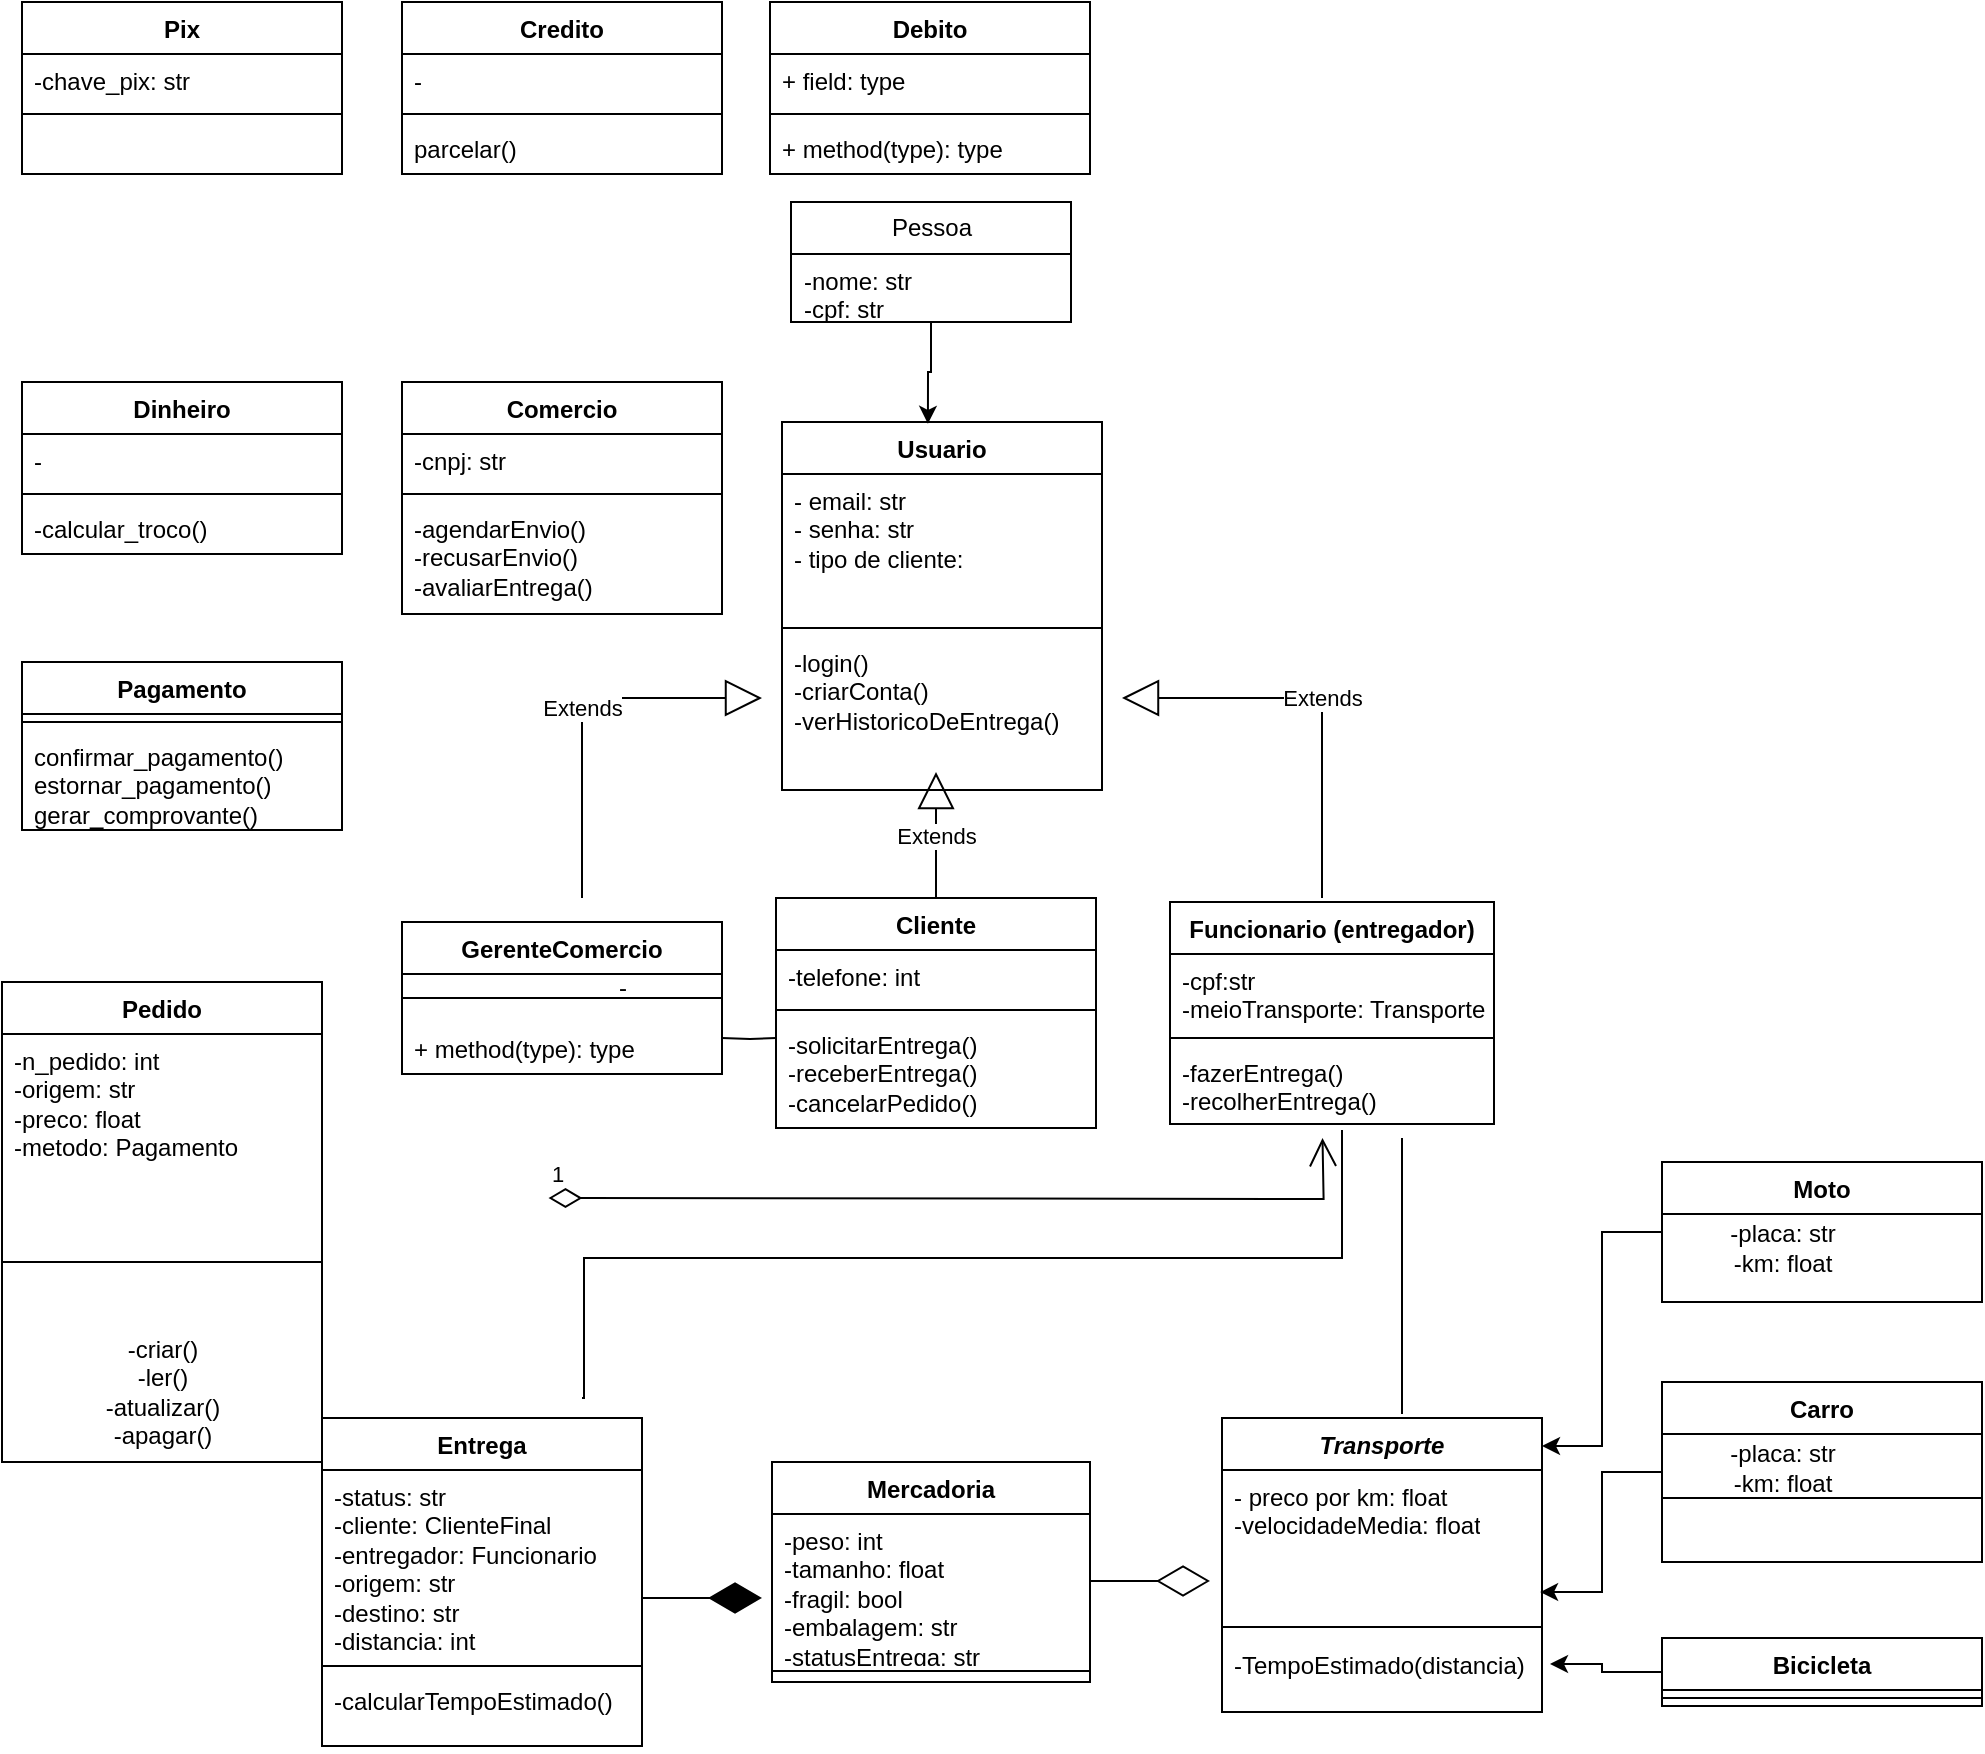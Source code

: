 <mxfile version="26.2.14">
  <diagram name="Página-1" id="jA-_sRzP0hRCDnxMMAa1">
    <mxGraphModel dx="1426" dy="777" grid="1" gridSize="10" guides="1" tooltips="1" connect="1" arrows="1" fold="1" page="1" pageScale="1" pageWidth="827" pageHeight="1169" math="0" shadow="0">
      <root>
        <mxCell id="0" />
        <mxCell id="1" parent="0" />
        <mxCell id="PzgvOHO9snmKitRBWJsF-44" value="Usuario" style="swimlane;fontStyle=1;align=center;verticalAlign=top;childLayout=stackLayout;horizontal=1;startSize=26;horizontalStack=0;resizeParent=1;resizeParentMax=0;resizeLast=0;collapsible=1;marginBottom=0;whiteSpace=wrap;html=1;" vertex="1" parent="1">
          <mxGeometry x="460" y="260" width="160" height="184" as="geometry" />
        </mxCell>
        <mxCell id="PzgvOHO9snmKitRBWJsF-45" value="- email: str&lt;div&gt;- senha: str&lt;/div&gt;&lt;div&gt;- tipo de cliente:&lt;/div&gt;" style="text;strokeColor=none;fillColor=none;align=left;verticalAlign=top;spacingLeft=4;spacingRight=4;overflow=hidden;rotatable=0;points=[[0,0.5],[1,0.5]];portConstraint=eastwest;whiteSpace=wrap;html=1;" vertex="1" parent="PzgvOHO9snmKitRBWJsF-44">
          <mxGeometry y="26" width="160" height="73" as="geometry" />
        </mxCell>
        <mxCell id="PzgvOHO9snmKitRBWJsF-46" value="" style="line;strokeWidth=1;fillColor=none;align=left;verticalAlign=middle;spacingTop=-1;spacingLeft=3;spacingRight=3;rotatable=0;labelPosition=right;points=[];portConstraint=eastwest;strokeColor=inherit;" vertex="1" parent="PzgvOHO9snmKitRBWJsF-44">
          <mxGeometry y="99" width="160" height="8" as="geometry" />
        </mxCell>
        <mxCell id="PzgvOHO9snmKitRBWJsF-47" value="-login()&lt;div&gt;-criarConta()&lt;/div&gt;&lt;div&gt;-verHistoricoDeEntrega()&lt;/div&gt;" style="text;strokeColor=none;fillColor=none;align=left;verticalAlign=top;spacingLeft=4;spacingRight=4;overflow=hidden;rotatable=0;points=[[0,0.5],[1,0.5]];portConstraint=eastwest;whiteSpace=wrap;html=1;" vertex="1" parent="PzgvOHO9snmKitRBWJsF-44">
          <mxGeometry y="107" width="160" height="77" as="geometry" />
        </mxCell>
        <mxCell id="PzgvOHO9snmKitRBWJsF-48" value="Cliente" style="swimlane;fontStyle=1;align=center;verticalAlign=top;childLayout=stackLayout;horizontal=1;startSize=26;horizontalStack=0;resizeParent=1;resizeParentMax=0;resizeLast=0;collapsible=1;marginBottom=0;whiteSpace=wrap;html=1;" vertex="1" parent="1">
          <mxGeometry x="457" y="498" width="160" height="115" as="geometry" />
        </mxCell>
        <mxCell id="PzgvOHO9snmKitRBWJsF-49" value="-telefone: int" style="text;strokeColor=none;fillColor=none;align=left;verticalAlign=top;spacingLeft=4;spacingRight=4;overflow=hidden;rotatable=0;points=[[0,0.5],[1,0.5]];portConstraint=eastwest;whiteSpace=wrap;html=1;" vertex="1" parent="PzgvOHO9snmKitRBWJsF-48">
          <mxGeometry y="26" width="160" height="26" as="geometry" />
        </mxCell>
        <mxCell id="PzgvOHO9snmKitRBWJsF-50" value="" style="line;strokeWidth=1;fillColor=none;align=left;verticalAlign=middle;spacingTop=-1;spacingLeft=3;spacingRight=3;rotatable=0;labelPosition=right;points=[];portConstraint=eastwest;strokeColor=inherit;" vertex="1" parent="PzgvOHO9snmKitRBWJsF-48">
          <mxGeometry y="52" width="160" height="8" as="geometry" />
        </mxCell>
        <mxCell id="PzgvOHO9snmKitRBWJsF-51" value="-solicitarEntrega()&lt;div&gt;-receberEntrega()&lt;/div&gt;&lt;div&gt;-cancelarPedido()&lt;/div&gt;&lt;div&gt;&lt;br&gt;&lt;/div&gt;" style="text;strokeColor=none;fillColor=none;align=left;verticalAlign=top;spacingLeft=4;spacingRight=4;overflow=hidden;rotatable=0;points=[[0,0.5],[1,0.5]];portConstraint=eastwest;whiteSpace=wrap;html=1;" vertex="1" parent="PzgvOHO9snmKitRBWJsF-48">
          <mxGeometry y="60" width="160" height="55" as="geometry" />
        </mxCell>
        <mxCell id="PzgvOHO9snmKitRBWJsF-52" value="Comercio" style="swimlane;fontStyle=1;align=center;verticalAlign=top;childLayout=stackLayout;horizontal=1;startSize=26;horizontalStack=0;resizeParent=1;resizeParentMax=0;resizeLast=0;collapsible=1;marginBottom=0;whiteSpace=wrap;html=1;" vertex="1" parent="1">
          <mxGeometry x="270" y="240" width="160" height="116" as="geometry" />
        </mxCell>
        <mxCell id="PzgvOHO9snmKitRBWJsF-53" value="-cnpj: str" style="text;strokeColor=none;fillColor=none;align=left;verticalAlign=top;spacingLeft=4;spacingRight=4;overflow=hidden;rotatable=0;points=[[0,0.5],[1,0.5]];portConstraint=eastwest;whiteSpace=wrap;html=1;" vertex="1" parent="PzgvOHO9snmKitRBWJsF-52">
          <mxGeometry y="26" width="160" height="26" as="geometry" />
        </mxCell>
        <mxCell id="PzgvOHO9snmKitRBWJsF-54" value="" style="line;strokeWidth=1;fillColor=none;align=left;verticalAlign=middle;spacingTop=-1;spacingLeft=3;spacingRight=3;rotatable=0;labelPosition=right;points=[];portConstraint=eastwest;strokeColor=inherit;" vertex="1" parent="PzgvOHO9snmKitRBWJsF-52">
          <mxGeometry y="52" width="160" height="8" as="geometry" />
        </mxCell>
        <mxCell id="PzgvOHO9snmKitRBWJsF-55" value="-agendarEnvio()&lt;div&gt;-recusarEnvio()&lt;/div&gt;&lt;div&gt;-avaliarEntrega()&lt;/div&gt;" style="text;strokeColor=none;fillColor=none;align=left;verticalAlign=top;spacingLeft=4;spacingRight=4;overflow=hidden;rotatable=0;points=[[0,0.5],[1,0.5]];portConstraint=eastwest;whiteSpace=wrap;html=1;" vertex="1" parent="PzgvOHO9snmKitRBWJsF-52">
          <mxGeometry y="60" width="160" height="56" as="geometry" />
        </mxCell>
        <mxCell id="PzgvOHO9snmKitRBWJsF-56" value="Funcionario (entregador)" style="swimlane;fontStyle=1;align=center;verticalAlign=top;childLayout=stackLayout;horizontal=1;startSize=26;horizontalStack=0;resizeParent=1;resizeParentMax=0;resizeLast=0;collapsible=1;marginBottom=0;whiteSpace=wrap;html=1;" vertex="1" parent="1">
          <mxGeometry x="654" y="500" width="162" height="111" as="geometry" />
        </mxCell>
        <mxCell id="PzgvOHO9snmKitRBWJsF-57" value="-cpf:str&lt;div&gt;-meioTransporte: Transporte&lt;/div&gt;" style="text;strokeColor=none;fillColor=none;align=left;verticalAlign=top;spacingLeft=4;spacingRight=4;overflow=hidden;rotatable=0;points=[[0,0.5],[1,0.5]];portConstraint=eastwest;whiteSpace=wrap;html=1;" vertex="1" parent="PzgvOHO9snmKitRBWJsF-56">
          <mxGeometry y="26" width="162" height="38" as="geometry" />
        </mxCell>
        <mxCell id="PzgvOHO9snmKitRBWJsF-58" value="" style="line;strokeWidth=1;fillColor=none;align=left;verticalAlign=middle;spacingTop=-1;spacingLeft=3;spacingRight=3;rotatable=0;labelPosition=right;points=[];portConstraint=eastwest;strokeColor=inherit;" vertex="1" parent="PzgvOHO9snmKitRBWJsF-56">
          <mxGeometry y="64" width="162" height="8" as="geometry" />
        </mxCell>
        <mxCell id="PzgvOHO9snmKitRBWJsF-59" value="-fazerEntrega()&lt;div&gt;-recolherEntrega()&lt;/div&gt;" style="text;strokeColor=none;fillColor=none;align=left;verticalAlign=top;spacingLeft=4;spacingRight=4;overflow=hidden;rotatable=0;points=[[0,0.5],[1,0.5]];portConstraint=eastwest;whiteSpace=wrap;html=1;" vertex="1" parent="PzgvOHO9snmKitRBWJsF-56">
          <mxGeometry y="72" width="162" height="39" as="geometry" />
        </mxCell>
        <mxCell id="PzgvOHO9snmKitRBWJsF-60" value="Extends" style="endArrow=block;endSize=16;endFill=0;html=1;rounded=0;" edge="1" parent="1">
          <mxGeometry width="160" relative="1" as="geometry">
            <mxPoint x="360" y="498" as="sourcePoint" />
            <mxPoint x="450" y="398" as="targetPoint" />
            <Array as="points">
              <mxPoint x="360" y="398" />
            </Array>
          </mxGeometry>
        </mxCell>
        <mxCell id="PzgvOHO9snmKitRBWJsF-61" value="Extends" style="endArrow=block;endSize=16;endFill=0;html=1;rounded=0;" edge="1" parent="1">
          <mxGeometry width="160" relative="1" as="geometry">
            <mxPoint x="730" y="498" as="sourcePoint" />
            <mxPoint x="630" y="398" as="targetPoint" />
            <Array as="points">
              <mxPoint x="730" y="398" />
            </Array>
          </mxGeometry>
        </mxCell>
        <mxCell id="PzgvOHO9snmKitRBWJsF-62" value="Extends" style="endArrow=block;endSize=16;endFill=0;html=1;rounded=0;exitX=0.5;exitY=0;exitDx=0;exitDy=0;" edge="1" parent="1" source="PzgvOHO9snmKitRBWJsF-48">
          <mxGeometry width="160" relative="1" as="geometry">
            <mxPoint x="536.5" y="558" as="sourcePoint" />
            <mxPoint x="537" y="435" as="targetPoint" />
            <mxPoint as="offset" />
          </mxGeometry>
        </mxCell>
        <mxCell id="PzgvOHO9snmKitRBWJsF-63" value="" style="endArrow=none;html=1;edgeStyle=orthogonalEdgeStyle;rounded=0;entryX=0;entryY=0.182;entryDx=0;entryDy=0;entryPerimeter=0;" edge="1" parent="1" target="PzgvOHO9snmKitRBWJsF-51">
          <mxGeometry relative="1" as="geometry">
            <mxPoint x="430" y="568" as="sourcePoint" />
            <mxPoint x="450" y="568" as="targetPoint" />
          </mxGeometry>
        </mxCell>
        <mxCell id="PzgvOHO9snmKitRBWJsF-64" value="1" style="endArrow=open;html=1;endSize=12;startArrow=diamondThin;startSize=14;startFill=0;edgeStyle=orthogonalEdgeStyle;align=left;verticalAlign=bottom;rounded=0;" edge="1" parent="1">
          <mxGeometry x="-1" y="3" relative="1" as="geometry">
            <mxPoint x="343.25" y="648" as="sourcePoint" />
            <mxPoint x="730.25" y="618" as="targetPoint" />
          </mxGeometry>
        </mxCell>
        <mxCell id="PzgvOHO9snmKitRBWJsF-65" value="&lt;i&gt;Transporte&lt;/i&gt;" style="swimlane;fontStyle=1;align=center;verticalAlign=top;childLayout=stackLayout;horizontal=1;startSize=26;horizontalStack=0;resizeParent=1;resizeParentMax=0;resizeLast=0;collapsible=1;marginBottom=0;whiteSpace=wrap;html=1;" vertex="1" parent="1">
          <mxGeometry x="680" y="758" width="160" height="147" as="geometry" />
        </mxCell>
        <mxCell id="PzgvOHO9snmKitRBWJsF-66" value="&lt;div&gt;&lt;span style=&quot;background-color: transparent; color: light-dark(rgb(0, 0, 0), rgb(255, 255, 255));&quot;&gt;- preco por km: float&lt;/span&gt;&lt;/div&gt;&lt;div&gt;-velocidadeMedia: float&lt;/div&gt;&lt;div&gt;&lt;br&gt;&lt;/div&gt;" style="text;strokeColor=none;fillColor=none;align=left;verticalAlign=top;spacingLeft=4;spacingRight=4;overflow=hidden;rotatable=0;points=[[0,0.5],[1,0.5]];portConstraint=eastwest;whiteSpace=wrap;html=1;" vertex="1" parent="PzgvOHO9snmKitRBWJsF-65">
          <mxGeometry y="26" width="160" height="73" as="geometry" />
        </mxCell>
        <mxCell id="PzgvOHO9snmKitRBWJsF-67" value="" style="line;strokeWidth=1;fillColor=none;align=left;verticalAlign=middle;spacingTop=-1;spacingLeft=3;spacingRight=3;rotatable=0;labelPosition=right;points=[];portConstraint=eastwest;strokeColor=inherit;" vertex="1" parent="PzgvOHO9snmKitRBWJsF-65">
          <mxGeometry y="99" width="160" height="11" as="geometry" />
        </mxCell>
        <mxCell id="PzgvOHO9snmKitRBWJsF-68" value="-&lt;span style=&quot;background-color: transparent; color: light-dark(rgb(0, 0, 0), rgb(255, 255, 255));&quot;&gt;TempoEstimado(distancia)&lt;/span&gt;" style="text;strokeColor=none;fillColor=none;align=left;verticalAlign=top;spacingLeft=4;spacingRight=4;overflow=hidden;rotatable=0;points=[[0,0.5],[1,0.5]];portConstraint=eastwest;whiteSpace=wrap;html=1;" vertex="1" parent="PzgvOHO9snmKitRBWJsF-65">
          <mxGeometry y="110" width="160" height="37" as="geometry" />
        </mxCell>
        <mxCell id="PzgvOHO9snmKitRBWJsF-69" value="Mercadoria" style="swimlane;fontStyle=1;align=center;verticalAlign=top;childLayout=stackLayout;horizontal=1;startSize=26;horizontalStack=0;resizeParent=1;resizeParentMax=0;resizeLast=0;collapsible=1;marginBottom=0;whiteSpace=wrap;html=1;" vertex="1" parent="1">
          <mxGeometry x="455" y="780" width="159" height="110" as="geometry" />
        </mxCell>
        <mxCell id="PzgvOHO9snmKitRBWJsF-70" value="&lt;div&gt;-peso: int&lt;/div&gt;&lt;div&gt;-tamanho: float&lt;/div&gt;&lt;div&gt;-fragil: bool&lt;/div&gt;&lt;div&gt;-embalagem: str&lt;/div&gt;&lt;div&gt;-statusEntrega: str&lt;/div&gt;" style="text;strokeColor=none;fillColor=none;align=left;verticalAlign=top;spacingLeft=4;spacingRight=4;overflow=hidden;rotatable=0;points=[[0,0.5],[1,0.5]];portConstraint=eastwest;whiteSpace=wrap;html=1;" vertex="1" parent="PzgvOHO9snmKitRBWJsF-69">
          <mxGeometry y="26" width="159" height="73" as="geometry" />
        </mxCell>
        <mxCell id="PzgvOHO9snmKitRBWJsF-71" value="" style="line;strokeWidth=1;fillColor=none;align=left;verticalAlign=middle;spacingTop=-1;spacingLeft=3;spacingRight=3;rotatable=0;labelPosition=right;points=[];portConstraint=eastwest;strokeColor=inherit;" vertex="1" parent="PzgvOHO9snmKitRBWJsF-69">
          <mxGeometry y="99" width="159" height="11" as="geometry" />
        </mxCell>
        <mxCell id="PzgvOHO9snmKitRBWJsF-72" value="Entrega" style="swimlane;fontStyle=1;align=center;verticalAlign=top;childLayout=stackLayout;horizontal=1;startSize=26;horizontalStack=0;resizeParent=1;resizeParentMax=0;resizeLast=0;collapsible=1;marginBottom=0;whiteSpace=wrap;html=1;" vertex="1" parent="1">
          <mxGeometry x="230" y="758" width="160" height="164" as="geometry" />
        </mxCell>
        <mxCell id="PzgvOHO9snmKitRBWJsF-73" value="&lt;div&gt;-status: str&lt;/div&gt;&lt;div&gt;-cliente: ClienteFinal&lt;/div&gt;&lt;div&gt;-entregador: Funcionario&lt;/div&gt;&lt;div&gt;-origem: str&lt;/div&gt;&lt;div&gt;-destino: str&lt;/div&gt;&lt;div&gt;-distancia: int&lt;/div&gt;" style="text;strokeColor=none;fillColor=none;align=left;verticalAlign=top;spacingLeft=4;spacingRight=4;overflow=hidden;rotatable=0;points=[[0,0.5],[1,0.5]];portConstraint=eastwest;whiteSpace=wrap;html=1;" vertex="1" parent="PzgvOHO9snmKitRBWJsF-72">
          <mxGeometry y="26" width="160" height="94" as="geometry" />
        </mxCell>
        <mxCell id="PzgvOHO9snmKitRBWJsF-74" value="" style="line;strokeWidth=1;fillColor=none;align=left;verticalAlign=middle;spacingTop=-1;spacingLeft=3;spacingRight=3;rotatable=0;labelPosition=right;points=[];portConstraint=eastwest;strokeColor=inherit;" vertex="1" parent="PzgvOHO9snmKitRBWJsF-72">
          <mxGeometry y="120" width="160" height="8" as="geometry" />
        </mxCell>
        <mxCell id="PzgvOHO9snmKitRBWJsF-75" value="-calcularTempoEstimado()" style="text;strokeColor=none;fillColor=none;align=left;verticalAlign=top;spacingLeft=4;spacingRight=4;overflow=hidden;rotatable=0;points=[[0,0.5],[1,0.5]];portConstraint=eastwest;whiteSpace=wrap;html=1;" vertex="1" parent="PzgvOHO9snmKitRBWJsF-72">
          <mxGeometry y="128" width="160" height="36" as="geometry" />
        </mxCell>
        <mxCell id="PzgvOHO9snmKitRBWJsF-76" value="" style="endArrow=none;html=1;edgeStyle=orthogonalEdgeStyle;rounded=0;" edge="1" parent="1">
          <mxGeometry relative="1" as="geometry">
            <mxPoint x="770" y="618" as="sourcePoint" />
            <mxPoint x="770" y="756" as="targetPoint" />
          </mxGeometry>
        </mxCell>
        <mxCell id="PzgvOHO9snmKitRBWJsF-77" value="" style="endArrow=none;html=1;edgeStyle=orthogonalEdgeStyle;rounded=0;" edge="1" parent="1">
          <mxGeometry relative="1" as="geometry">
            <mxPoint x="740" y="614" as="sourcePoint" />
            <mxPoint x="360" y="748" as="targetPoint" />
            <Array as="points">
              <mxPoint x="740" y="678" />
              <mxPoint x="361" y="678" />
            </Array>
          </mxGeometry>
        </mxCell>
        <mxCell id="PzgvOHO9snmKitRBWJsF-78" value="" style="endArrow=diamondThin;endFill=1;endSize=24;html=1;rounded=0;" edge="1" parent="1">
          <mxGeometry width="160" relative="1" as="geometry">
            <mxPoint x="390" y="848" as="sourcePoint" />
            <mxPoint x="450" y="848" as="targetPoint" />
          </mxGeometry>
        </mxCell>
        <mxCell id="PzgvOHO9snmKitRBWJsF-79" value="" style="endArrow=diamondThin;endFill=0;endSize=24;html=1;rounded=0;" edge="1" parent="1">
          <mxGeometry width="160" relative="1" as="geometry">
            <mxPoint x="614" y="839.5" as="sourcePoint" />
            <mxPoint x="674" y="839.5" as="targetPoint" />
          </mxGeometry>
        </mxCell>
        <mxCell id="PzgvOHO9snmKitRBWJsF-84" value="Moto" style="swimlane;fontStyle=1;align=center;verticalAlign=top;childLayout=stackLayout;horizontal=1;startSize=26;horizontalStack=0;resizeParent=1;resizeParentMax=0;resizeLast=0;collapsible=1;marginBottom=0;whiteSpace=wrap;html=1;" vertex="1" parent="1">
          <mxGeometry x="900" y="630" width="160" height="70" as="geometry" />
        </mxCell>
        <mxCell id="PzgvOHO9snmKitRBWJsF-88" value="Carro" style="swimlane;fontStyle=1;align=center;verticalAlign=top;childLayout=stackLayout;horizontal=1;startSize=26;horizontalStack=0;resizeParent=1;resizeParentMax=0;resizeLast=0;collapsible=1;marginBottom=0;whiteSpace=wrap;html=1;" vertex="1" parent="1">
          <mxGeometry x="900" y="740" width="160" height="90" as="geometry" />
        </mxCell>
        <mxCell id="PzgvOHO9snmKitRBWJsF-90" value="" style="line;strokeWidth=1;fillColor=none;align=left;verticalAlign=middle;spacingTop=-1;spacingLeft=3;spacingRight=3;rotatable=0;labelPosition=right;points=[];portConstraint=eastwest;strokeColor=inherit;" vertex="1" parent="PzgvOHO9snmKitRBWJsF-88">
          <mxGeometry y="26" width="160" height="64" as="geometry" />
        </mxCell>
        <mxCell id="PzgvOHO9snmKitRBWJsF-92" value="Bicicleta" style="swimlane;fontStyle=1;align=center;verticalAlign=top;childLayout=stackLayout;horizontal=1;startSize=26;horizontalStack=0;resizeParent=1;resizeParentMax=0;resizeLast=0;collapsible=1;marginBottom=0;whiteSpace=wrap;html=1;" vertex="1" parent="1">
          <mxGeometry x="900" y="868" width="160" height="34" as="geometry" />
        </mxCell>
        <mxCell id="PzgvOHO9snmKitRBWJsF-94" value="" style="line;strokeWidth=1;fillColor=none;align=left;verticalAlign=middle;spacingTop=-1;spacingLeft=3;spacingRight=3;rotatable=0;labelPosition=right;points=[];portConstraint=eastwest;strokeColor=inherit;" vertex="1" parent="PzgvOHO9snmKitRBWJsF-92">
          <mxGeometry y="26" width="160" height="8" as="geometry" />
        </mxCell>
        <mxCell id="PzgvOHO9snmKitRBWJsF-96" style="edgeStyle=orthogonalEdgeStyle;rounded=0;orthogonalLoop=1;jettySize=auto;html=1;entryX=1;entryY=0.095;entryDx=0;entryDy=0;entryPerimeter=0;" edge="1" parent="1" source="PzgvOHO9snmKitRBWJsF-84" target="PzgvOHO9snmKitRBWJsF-65">
          <mxGeometry relative="1" as="geometry" />
        </mxCell>
        <mxCell id="PzgvOHO9snmKitRBWJsF-97" style="edgeStyle=orthogonalEdgeStyle;rounded=0;orthogonalLoop=1;jettySize=auto;html=1;entryX=0.994;entryY=0.836;entryDx=0;entryDy=0;entryPerimeter=0;" edge="1" parent="1" source="PzgvOHO9snmKitRBWJsF-88" target="PzgvOHO9snmKitRBWJsF-66">
          <mxGeometry relative="1" as="geometry" />
        </mxCell>
        <mxCell id="PzgvOHO9snmKitRBWJsF-98" style="edgeStyle=orthogonalEdgeStyle;rounded=0;orthogonalLoop=1;jettySize=auto;html=1;entryX=1.025;entryY=0.351;entryDx=0;entryDy=0;entryPerimeter=0;" edge="1" parent="1" source="PzgvOHO9snmKitRBWJsF-92" target="PzgvOHO9snmKitRBWJsF-68">
          <mxGeometry relative="1" as="geometry" />
        </mxCell>
        <mxCell id="PzgvOHO9snmKitRBWJsF-101" value="-placa: str&lt;div&gt;-km: float&lt;/div&gt;" style="text;html=1;align=center;verticalAlign=middle;resizable=0;points=[];autosize=1;strokeColor=none;fillColor=none;" vertex="1" parent="1">
          <mxGeometry x="920" y="653" width="80" height="40" as="geometry" />
        </mxCell>
        <mxCell id="PzgvOHO9snmKitRBWJsF-103" value="-placa: str&lt;div&gt;-km: float&lt;/div&gt;" style="text;html=1;align=center;verticalAlign=middle;resizable=0;points=[];autosize=1;strokeColor=none;fillColor=none;" vertex="1" parent="1">
          <mxGeometry x="920" y="763" width="80" height="40" as="geometry" />
        </mxCell>
        <mxCell id="PzgvOHO9snmKitRBWJsF-104" value="Pessoa" style="swimlane;fontStyle=0;childLayout=stackLayout;horizontal=1;startSize=26;fillColor=none;horizontalStack=0;resizeParent=1;resizeParentMax=0;resizeLast=0;collapsible=1;marginBottom=0;whiteSpace=wrap;html=1;" vertex="1" parent="1">
          <mxGeometry x="464.5" y="150" width="140" height="60" as="geometry" />
        </mxCell>
        <mxCell id="PzgvOHO9snmKitRBWJsF-105" value="-nome: str&lt;div&gt;-cpf: str&lt;/div&gt;" style="text;strokeColor=none;fillColor=none;align=left;verticalAlign=top;spacingLeft=4;spacingRight=4;overflow=hidden;rotatable=0;points=[[0,0.5],[1,0.5]];portConstraint=eastwest;whiteSpace=wrap;html=1;" vertex="1" parent="PzgvOHO9snmKitRBWJsF-104">
          <mxGeometry y="26" width="140" height="34" as="geometry" />
        </mxCell>
        <mxCell id="PzgvOHO9snmKitRBWJsF-108" value="Pedido" style="swimlane;fontStyle=1;align=center;verticalAlign=top;childLayout=stackLayout;horizontal=1;startSize=26;horizontalStack=0;resizeParent=1;resizeParentMax=0;resizeLast=0;collapsible=1;marginBottom=0;whiteSpace=wrap;html=1;" vertex="1" parent="1">
          <mxGeometry x="70" y="540" width="160" height="240" as="geometry" />
        </mxCell>
        <mxCell id="PzgvOHO9snmKitRBWJsF-109" value="-n_pedido: int&lt;div&gt;-origem: str&lt;/div&gt;&lt;div&gt;-preco: float&lt;/div&gt;&lt;div&gt;-metodo: Pagamento&amp;nbsp;&lt;/div&gt;" style="text;strokeColor=none;fillColor=none;align=left;verticalAlign=top;spacingLeft=4;spacingRight=4;overflow=hidden;rotatable=0;points=[[0,0.5],[1,0.5]];portConstraint=eastwest;whiteSpace=wrap;html=1;" vertex="1" parent="PzgvOHO9snmKitRBWJsF-108">
          <mxGeometry y="26" width="160" height="84" as="geometry" />
        </mxCell>
        <mxCell id="PzgvOHO9snmKitRBWJsF-110" value="" style="line;strokeWidth=1;fillColor=none;align=left;verticalAlign=middle;spacingTop=-1;spacingLeft=3;spacingRight=3;rotatable=0;labelPosition=right;points=[];portConstraint=eastwest;strokeColor=inherit;" vertex="1" parent="PzgvOHO9snmKitRBWJsF-108">
          <mxGeometry y="110" width="160" height="60" as="geometry" />
        </mxCell>
        <mxCell id="PzgvOHO9snmKitRBWJsF-112" value="-criar()&lt;div&gt;-ler()&lt;/div&gt;&lt;div&gt;-atualizar()&lt;/div&gt;&lt;div&gt;-apagar()&lt;/div&gt;" style="text;html=1;align=center;verticalAlign=middle;resizable=0;points=[];autosize=1;strokeColor=none;fillColor=none;" vertex="1" parent="PzgvOHO9snmKitRBWJsF-108">
          <mxGeometry y="170" width="160" height="70" as="geometry" />
        </mxCell>
        <mxCell id="PzgvOHO9snmKitRBWJsF-113" value="Pagamento" style="swimlane;fontStyle=1;align=center;verticalAlign=top;childLayout=stackLayout;horizontal=1;startSize=26;horizontalStack=0;resizeParent=1;resizeParentMax=0;resizeLast=0;collapsible=1;marginBottom=0;whiteSpace=wrap;html=1;" vertex="1" parent="1">
          <mxGeometry x="80" y="380" width="160" height="84" as="geometry" />
        </mxCell>
        <mxCell id="PzgvOHO9snmKitRBWJsF-115" value="" style="line;strokeWidth=1;fillColor=none;align=left;verticalAlign=middle;spacingTop=-1;spacingLeft=3;spacingRight=3;rotatable=0;labelPosition=right;points=[];portConstraint=eastwest;strokeColor=inherit;" vertex="1" parent="PzgvOHO9snmKitRBWJsF-113">
          <mxGeometry y="26" width="160" height="8" as="geometry" />
        </mxCell>
        <mxCell id="PzgvOHO9snmKitRBWJsF-116" value="confirmar_pagamento()&lt;div&gt;estornar_pagamento()&lt;/div&gt;&lt;div&gt;gerar_comprovante()&lt;/div&gt;" style="text;strokeColor=none;fillColor=none;align=left;verticalAlign=top;spacingLeft=4;spacingRight=4;overflow=hidden;rotatable=0;points=[[0,0.5],[1,0.5]];portConstraint=eastwest;whiteSpace=wrap;html=1;" vertex="1" parent="PzgvOHO9snmKitRBWJsF-113">
          <mxGeometry y="34" width="160" height="50" as="geometry" />
        </mxCell>
        <mxCell id="PzgvOHO9snmKitRBWJsF-117" style="edgeStyle=orthogonalEdgeStyle;rounded=0;orthogonalLoop=1;jettySize=auto;html=1;entryX=0.456;entryY=0.005;entryDx=0;entryDy=0;entryPerimeter=0;" edge="1" parent="1" source="PzgvOHO9snmKitRBWJsF-104" target="PzgvOHO9snmKitRBWJsF-44">
          <mxGeometry relative="1" as="geometry" />
        </mxCell>
        <mxCell id="PzgvOHO9snmKitRBWJsF-118" value="GerenteComercio" style="swimlane;fontStyle=1;align=center;verticalAlign=top;childLayout=stackLayout;horizontal=1;startSize=26;horizontalStack=0;resizeParent=1;resizeParentMax=0;resizeLast=0;collapsible=1;marginBottom=0;whiteSpace=wrap;html=1;" vertex="1" parent="1">
          <mxGeometry x="270" y="510" width="160" height="76" as="geometry" />
        </mxCell>
        <mxCell id="PzgvOHO9snmKitRBWJsF-120" value="" style="line;strokeWidth=1;fillColor=none;align=left;verticalAlign=middle;spacingTop=-1;spacingLeft=3;spacingRight=3;rotatable=0;labelPosition=right;points=[];portConstraint=eastwest;strokeColor=inherit;" vertex="1" parent="PzgvOHO9snmKitRBWJsF-118">
          <mxGeometry y="26" width="160" height="24" as="geometry" />
        </mxCell>
        <mxCell id="PzgvOHO9snmKitRBWJsF-121" value="+ method(type): type" style="text;strokeColor=none;fillColor=none;align=left;verticalAlign=top;spacingLeft=4;spacingRight=4;overflow=hidden;rotatable=0;points=[[0,0.5],[1,0.5]];portConstraint=eastwest;whiteSpace=wrap;html=1;" vertex="1" parent="PzgvOHO9snmKitRBWJsF-118">
          <mxGeometry y="50" width="160" height="26" as="geometry" />
        </mxCell>
        <mxCell id="PzgvOHO9snmKitRBWJsF-122" value="-" style="text;html=1;align=center;verticalAlign=middle;resizable=0;points=[];autosize=1;strokeColor=none;fillColor=none;" vertex="1" parent="1">
          <mxGeometry x="365" y="528" width="30" height="30" as="geometry" />
        </mxCell>
        <mxCell id="PzgvOHO9snmKitRBWJsF-127" value="Dinheiro" style="swimlane;fontStyle=1;align=center;verticalAlign=top;childLayout=stackLayout;horizontal=1;startSize=26;horizontalStack=0;resizeParent=1;resizeParentMax=0;resizeLast=0;collapsible=1;marginBottom=0;whiteSpace=wrap;html=1;" vertex="1" parent="1">
          <mxGeometry x="80" y="240" width="160" height="86" as="geometry" />
        </mxCell>
        <mxCell id="PzgvOHO9snmKitRBWJsF-128" value="-" style="text;strokeColor=none;fillColor=none;align=left;verticalAlign=top;spacingLeft=4;spacingRight=4;overflow=hidden;rotatable=0;points=[[0,0.5],[1,0.5]];portConstraint=eastwest;whiteSpace=wrap;html=1;" vertex="1" parent="PzgvOHO9snmKitRBWJsF-127">
          <mxGeometry y="26" width="160" height="26" as="geometry" />
        </mxCell>
        <mxCell id="PzgvOHO9snmKitRBWJsF-129" value="" style="line;strokeWidth=1;fillColor=none;align=left;verticalAlign=middle;spacingTop=-1;spacingLeft=3;spacingRight=3;rotatable=0;labelPosition=right;points=[];portConstraint=eastwest;strokeColor=inherit;" vertex="1" parent="PzgvOHO9snmKitRBWJsF-127">
          <mxGeometry y="52" width="160" height="8" as="geometry" />
        </mxCell>
        <mxCell id="PzgvOHO9snmKitRBWJsF-130" value="-calcular_troco()" style="text;strokeColor=none;fillColor=none;align=left;verticalAlign=top;spacingLeft=4;spacingRight=4;overflow=hidden;rotatable=0;points=[[0,0.5],[1,0.5]];portConstraint=eastwest;whiteSpace=wrap;html=1;" vertex="1" parent="PzgvOHO9snmKitRBWJsF-127">
          <mxGeometry y="60" width="160" height="26" as="geometry" />
        </mxCell>
        <mxCell id="PzgvOHO9snmKitRBWJsF-131" value="Pix" style="swimlane;fontStyle=1;align=center;verticalAlign=top;childLayout=stackLayout;horizontal=1;startSize=26;horizontalStack=0;resizeParent=1;resizeParentMax=0;resizeLast=0;collapsible=1;marginBottom=0;whiteSpace=wrap;html=1;" vertex="1" parent="1">
          <mxGeometry x="80" y="50" width="160" height="86" as="geometry" />
        </mxCell>
        <mxCell id="PzgvOHO9snmKitRBWJsF-132" value="-chave_pix: str" style="text;strokeColor=none;fillColor=none;align=left;verticalAlign=top;spacingLeft=4;spacingRight=4;overflow=hidden;rotatable=0;points=[[0,0.5],[1,0.5]];portConstraint=eastwest;whiteSpace=wrap;html=1;" vertex="1" parent="PzgvOHO9snmKitRBWJsF-131">
          <mxGeometry y="26" width="160" height="26" as="geometry" />
        </mxCell>
        <mxCell id="PzgvOHO9snmKitRBWJsF-133" value="" style="line;strokeWidth=1;fillColor=none;align=left;verticalAlign=middle;spacingTop=-1;spacingLeft=3;spacingRight=3;rotatable=0;labelPosition=right;points=[];portConstraint=eastwest;strokeColor=inherit;" vertex="1" parent="PzgvOHO9snmKitRBWJsF-131">
          <mxGeometry y="52" width="160" height="8" as="geometry" />
        </mxCell>
        <mxCell id="PzgvOHO9snmKitRBWJsF-134" value="&lt;div&gt;&lt;br&gt;&lt;/div&gt;" style="text;strokeColor=none;fillColor=none;align=left;verticalAlign=top;spacingLeft=4;spacingRight=4;overflow=hidden;rotatable=0;points=[[0,0.5],[1,0.5]];portConstraint=eastwest;whiteSpace=wrap;html=1;" vertex="1" parent="PzgvOHO9snmKitRBWJsF-131">
          <mxGeometry y="60" width="160" height="26" as="geometry" />
        </mxCell>
        <mxCell id="PzgvOHO9snmKitRBWJsF-139" value="Credito" style="swimlane;fontStyle=1;align=center;verticalAlign=top;childLayout=stackLayout;horizontal=1;startSize=26;horizontalStack=0;resizeParent=1;resizeParentMax=0;resizeLast=0;collapsible=1;marginBottom=0;whiteSpace=wrap;html=1;" vertex="1" parent="1">
          <mxGeometry x="270" y="50" width="160" height="86" as="geometry" />
        </mxCell>
        <mxCell id="PzgvOHO9snmKitRBWJsF-140" value="-" style="text;strokeColor=none;fillColor=none;align=left;verticalAlign=top;spacingLeft=4;spacingRight=4;overflow=hidden;rotatable=0;points=[[0,0.5],[1,0.5]];portConstraint=eastwest;whiteSpace=wrap;html=1;aspect=fixed;" vertex="1" parent="PzgvOHO9snmKitRBWJsF-139">
          <mxGeometry y="26" width="160" height="26" as="geometry" />
        </mxCell>
        <mxCell id="PzgvOHO9snmKitRBWJsF-141" value="" style="line;strokeWidth=1;fillColor=none;align=left;verticalAlign=middle;spacingTop=-1;spacingLeft=3;spacingRight=3;rotatable=0;labelPosition=right;points=[];portConstraint=eastwest;strokeColor=inherit;" vertex="1" parent="PzgvOHO9snmKitRBWJsF-139">
          <mxGeometry y="52" width="160" height="8" as="geometry" />
        </mxCell>
        <mxCell id="PzgvOHO9snmKitRBWJsF-142" value="parcelar()&lt;div&gt;&lt;br&gt;&lt;/div&gt;" style="text;strokeColor=none;fillColor=none;align=left;verticalAlign=top;spacingLeft=4;spacingRight=4;overflow=hidden;rotatable=0;points=[[0,0.5],[1,0.5]];portConstraint=eastwest;whiteSpace=wrap;html=1;" vertex="1" parent="PzgvOHO9snmKitRBWJsF-139">
          <mxGeometry y="60" width="160" height="26" as="geometry" />
        </mxCell>
        <mxCell id="PzgvOHO9snmKitRBWJsF-143" value="Debito" style="swimlane;fontStyle=1;align=center;verticalAlign=top;childLayout=stackLayout;horizontal=1;startSize=26;horizontalStack=0;resizeParent=1;resizeParentMax=0;resizeLast=0;collapsible=1;marginBottom=0;whiteSpace=wrap;html=1;" vertex="1" parent="1">
          <mxGeometry x="454" y="50" width="160" height="86" as="geometry" />
        </mxCell>
        <mxCell id="PzgvOHO9snmKitRBWJsF-144" value="+ field: type" style="text;strokeColor=none;fillColor=none;align=left;verticalAlign=top;spacingLeft=4;spacingRight=4;overflow=hidden;rotatable=0;points=[[0,0.5],[1,0.5]];portConstraint=eastwest;whiteSpace=wrap;html=1;" vertex="1" parent="PzgvOHO9snmKitRBWJsF-143">
          <mxGeometry y="26" width="160" height="26" as="geometry" />
        </mxCell>
        <mxCell id="PzgvOHO9snmKitRBWJsF-145" value="" style="line;strokeWidth=1;fillColor=none;align=left;verticalAlign=middle;spacingTop=-1;spacingLeft=3;spacingRight=3;rotatable=0;labelPosition=right;points=[];portConstraint=eastwest;strokeColor=inherit;" vertex="1" parent="PzgvOHO9snmKitRBWJsF-143">
          <mxGeometry y="52" width="160" height="8" as="geometry" />
        </mxCell>
        <mxCell id="PzgvOHO9snmKitRBWJsF-146" value="+ method(type): type" style="text;strokeColor=none;fillColor=none;align=left;verticalAlign=top;spacingLeft=4;spacingRight=4;overflow=hidden;rotatable=0;points=[[0,0.5],[1,0.5]];portConstraint=eastwest;whiteSpace=wrap;html=1;" vertex="1" parent="PzgvOHO9snmKitRBWJsF-143">
          <mxGeometry y="60" width="160" height="26" as="geometry" />
        </mxCell>
      </root>
    </mxGraphModel>
  </diagram>
</mxfile>
